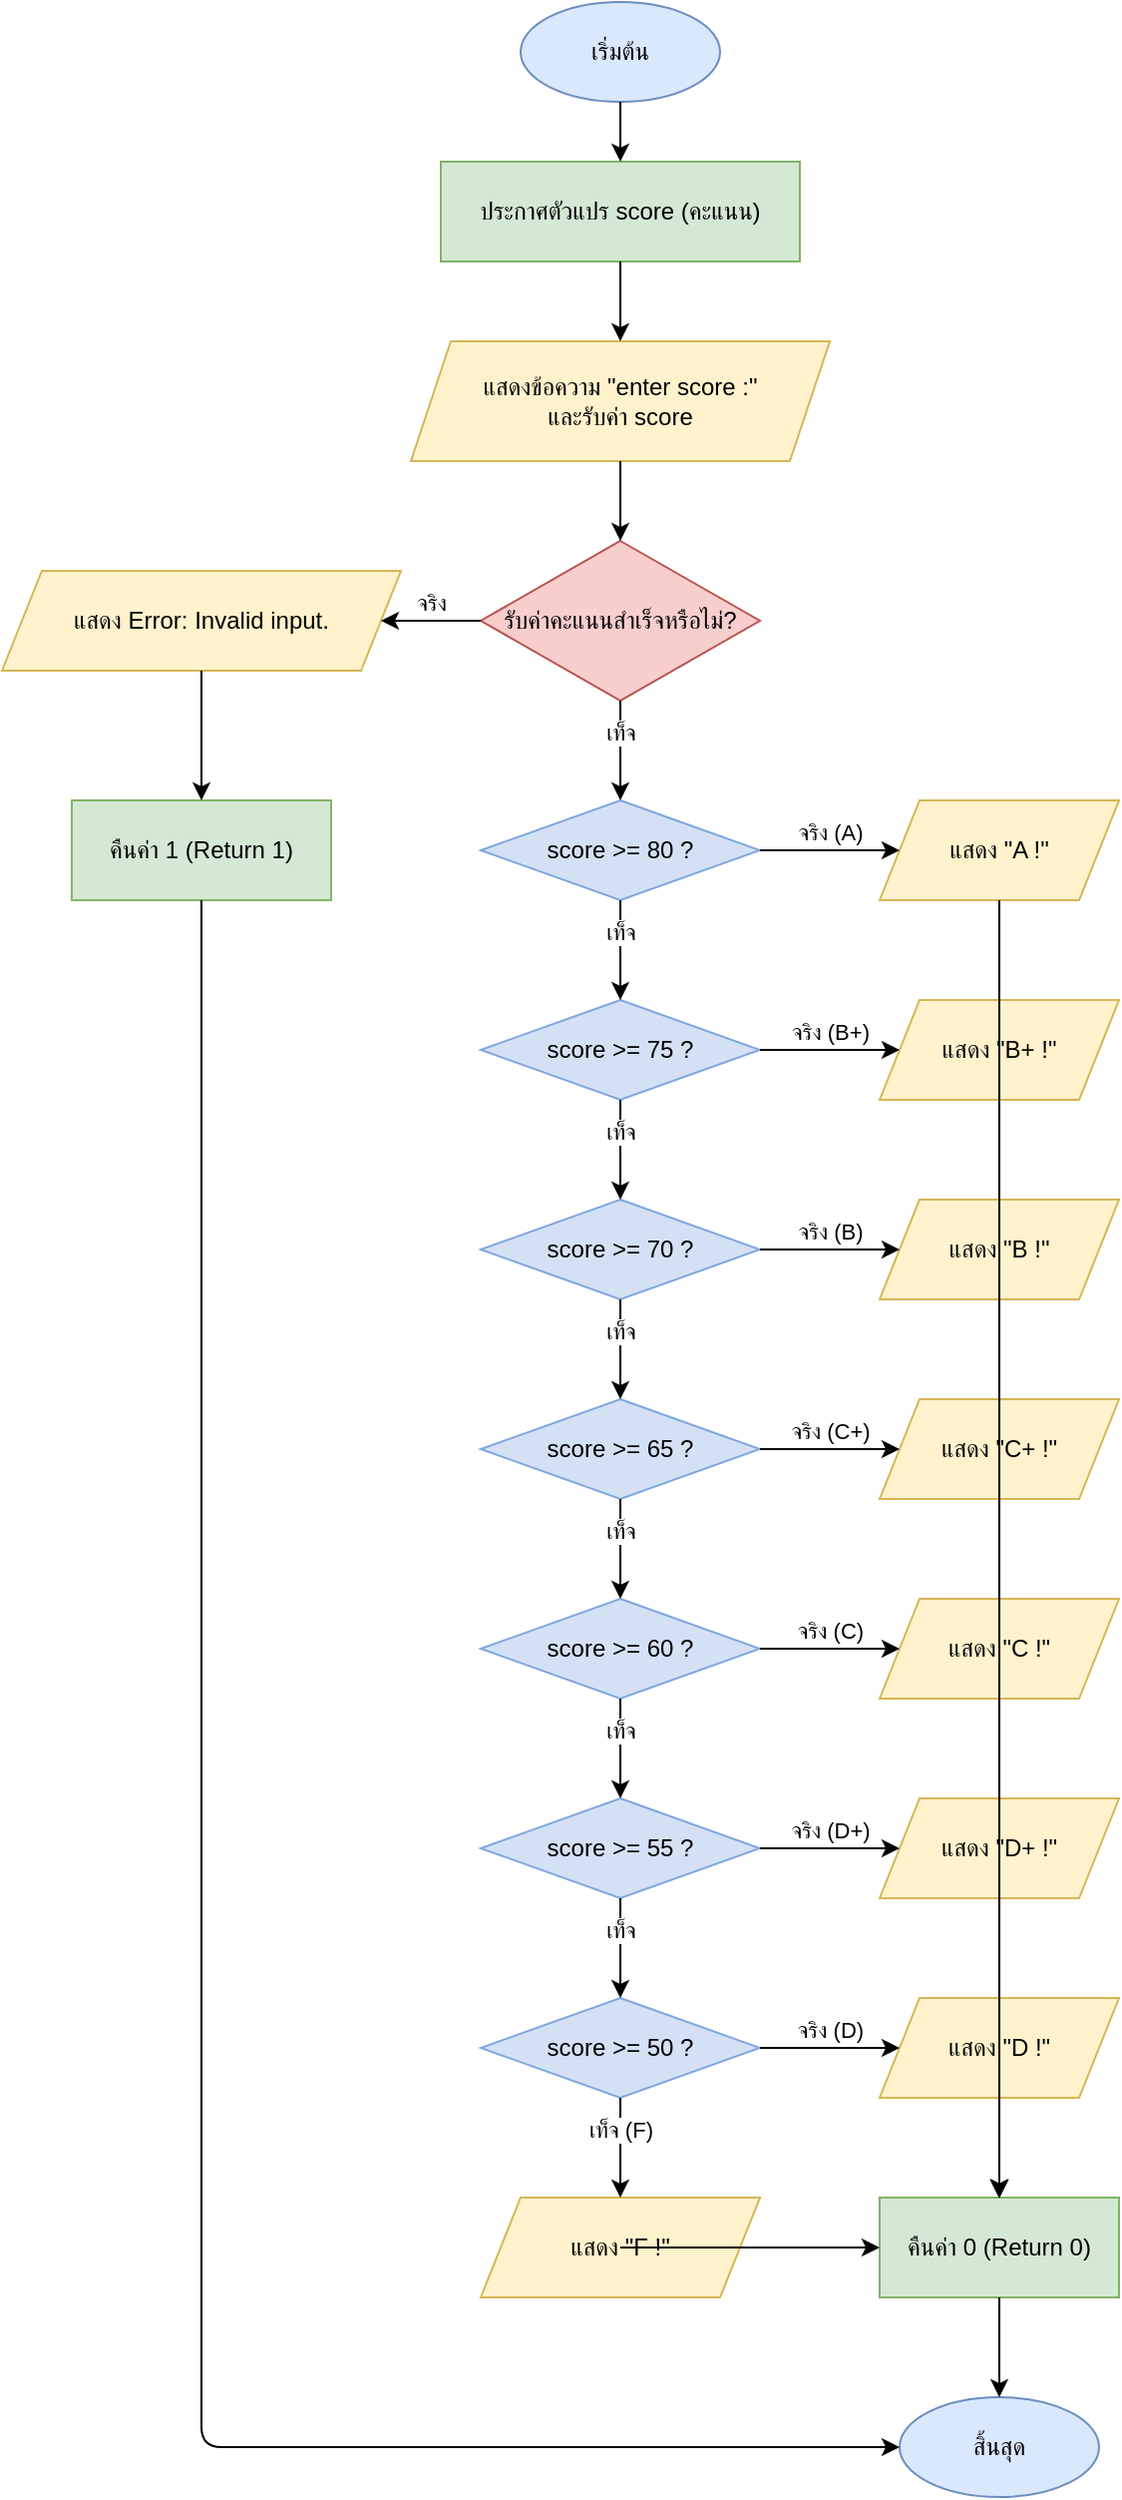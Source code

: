 <mxGraphModel dx="1215" dy="850" grid="1" gridSize="10" guides="1" tooltips="1" connect="1" arrows="1" fold="1" page="1" pageScale="1" pageWidth="850" pageHeight="1100" math="0" shadow="0">
  <root>
    <mxCell id="0" />
    <mxCell id="1" parent="0" />
    <mxCell id="2" value="เริ่มต้น" style="ellipse;whiteSpace=wrap;html=1;fillColor=#dae8fc;strokeColor=#6c8ebf;" vertex="1" parent="1">
      <mxGeometry x="360" y="20" width="100" height="50" as="geometry" />
    </mxCell>
    <mxCell id="3" value="ประกาศตัวแปร score (คะแนน)" style="rounded=0;whiteSpace=wrap;html=1;fillColor=#d5e8d4;strokeColor=#82b366;" vertex="1" parent="1">
      <mxGeometry x="320" y="100" width="180" height="50" as="geometry" />
    </mxCell>
    <mxCell id="4" value="แสดงข้อความ &quot;enter score :&quot;&lt;br&gt;และรับค่า score" style="shape=parallelogram;perimeter=parallelogramPerimeter;whiteSpace=wrap;html=1;fixedSize=1;fillColor=#fff2cc;strokeColor=#d6b656;" vertex="1" parent="1">
      <mxGeometry x="305" y="190" width="210" height="60" as="geometry" />
    </mxCell>
    <mxCell id="5" value="รับค่าคะแนนสำเร็จหรือไม่?" style="rhombus;whiteSpace=wrap;html=1;fillColor=#f8cecc;strokeColor=#b85450;" vertex="1" parent="1">
      <mxGeometry x="340" y="290" width="140" height="80" as="geometry" />
    </mxCell>
    <mxCell id="6" value="แสดง Error: Invalid input." style="shape=parallelogram;perimeter=parallelogramPerimeter;whiteSpace=wrap;html=1;fixedSize=1;fillColor=#fff2cc;strokeColor=#d6b656;" vertex="1" parent="1">
      <mxGeometry x="100" y="305" width="200" height="50" as="geometry" />
    </mxCell>
    <mxCell id="7" value="คืนค่า 1 (Return 1)" style="rounded=0;whiteSpace=wrap;html=1;fillColor=#d5e8d4;strokeColor=#82b366;" vertex="1" parent="1">
      <mxGeometry x="135" y="420" width="130" height="50" as="geometry" />
    </mxCell>
    <mxCell id="8" value="score &gt;= 80 ?" style="rhombus;whiteSpace=wrap;html=1;fillColor=#d4e1f5;strokeColor=#7ea6e0;" vertex="1" parent="1">
      <mxGeometry x="340" y="420" width="140" height="50" as="geometry" />
    </mxCell>
    <mxCell id="9" value="แสดง &quot;A !&quot;" style="shape=parallelogram;perimeter=parallelogramPerimeter;whiteSpace=wrap;html=1;fixedSize=1;fillColor=#fff2cc;strokeColor=#d6b656;" vertex="1" parent="1">
      <mxGeometry x="540" y="420" width="120" height="50" as="geometry" />
    </mxCell>
    <mxCell id="10" value="score &gt;= 75 ?" style="rhombus;whiteSpace=wrap;html=1;fillColor=#d4e1f5;strokeColor=#7ea6e0;" vertex="1" parent="1">
      <mxGeometry x="340" y="520" width="140" height="50" as="geometry" />
    </mxCell>
    <mxCell id="11" value="แสดง &quot;B+ !&quot;" style="shape=parallelogram;perimeter=parallelogramPerimeter;whiteSpace=wrap;html=1;fixedSize=1;fillColor=#fff2cc;strokeColor=#d6b656;" vertex="1" parent="1">
      <mxGeometry x="540" y="520" width="120" height="50" as="geometry" />
    </mxCell>
    <mxCell id="12" value="score &gt;= 70 ?" style="rhombus;whiteSpace=wrap;html=1;fillColor=#d4e1f5;strokeColor=#7ea6e0;" vertex="1" parent="1">
      <mxGeometry x="340" y="620" width="140" height="50" as="geometry" />
    </mxCell>
    <mxCell id="13" value="แสดง &quot;B !&quot;" style="shape=parallelogram;perimeter=parallelogramPerimeter;whiteSpace=wrap;html=1;fixedSize=1;fillColor=#fff2cc;strokeColor=#d6b656;" vertex="1" parent="1">
      <mxGeometry x="540" y="620" width="120" height="50" as="geometry" />
    </mxCell>
    <mxCell id="14" value="score &gt;= 65 ?" style="rhombus;whiteSpace=wrap;html=1;fillColor=#d4e1f5;strokeColor=#7ea6e0;" vertex="1" parent="1">
      <mxGeometry x="340" y="720" width="140" height="50" as="geometry" />
    </mxCell>
    <mxCell id="15" value="แสดง &quot;C+ !&quot;" style="shape=parallelogram;perimeter=parallelogramPerimeter;whiteSpace=wrap;html=1;fixedSize=1;fillColor=#fff2cc;strokeColor=#d6b656;" vertex="1" parent="1">
      <mxGeometry x="540" y="720" width="120" height="50" as="geometry" />
    </mxCell>
    <mxCell id="16" value="score &gt;= 60 ?" style="rhombus;whiteSpace=wrap;html=1;fillColor=#d4e1f5;strokeColor=#7ea6e0;" vertex="1" parent="1">
      <mxGeometry x="340" y="820" width="140" height="50" as="geometry" />
    </mxCell>
    <mxCell id="17" value="แสดง &quot;C !&quot;" style="shape=parallelogram;perimeter=parallelogramPerimeter;whiteSpace=wrap;html=1;fixedSize=1;fillColor=#fff2cc;strokeColor=#d6b656;" vertex="1" parent="1">
      <mxGeometry x="540" y="820" width="120" height="50" as="geometry" />
    </mxCell>
    <mxCell id="18" value="score &gt;= 55 ?" style="rhombus;whiteSpace=wrap;html=1;fillColor=#d4e1f5;strokeColor=#7ea6e0;" vertex="1" parent="1">
      <mxGeometry x="340" y="920" width="140" height="50" as="geometry" />
    </mxCell>
    <mxCell id="19" value="แสดง &quot;D+ !&quot;" style="shape=parallelogram;perimeter=parallelogramPerimeter;whiteSpace=wrap;html=1;fixedSize=1;fillColor=#fff2cc;strokeColor=#d6b656;" vertex="1" parent="1">
      <mxGeometry x="540" y="920" width="120" height="50" as="geometry" />
    </mxCell>
    <mxCell id="20" value="score &gt;= 50 ?" style="rhombus;whiteSpace=wrap;html=1;fillColor=#d4e1f5;strokeColor=#7ea6e0;" vertex="1" parent="1">
      <mxGeometry x="340" y="1020" width="140" height="50" as="geometry" />
    </mxCell>
    <mxCell id="21" value="แสดง &quot;D !&quot;" style="shape=parallelogram;perimeter=parallelogramPerimeter;whiteSpace=wrap;html=1;fixedSize=1;fillColor=#fff2cc;strokeColor=#d6b656;" vertex="1" parent="1">
      <mxGeometry x="540" y="1020" width="120" height="50" as="geometry" />
    </mxCell>
    <mxCell id="22" value="แสดง &quot;F !&quot;" style="shape=parallelogram;perimeter=parallelogramPerimeter;whiteSpace=wrap;html=1;fixedSize=1;fillColor=#fff2cc;strokeColor=#d6b656;" vertex="1" parent="1">
      <mxGeometry x="340" y="1120" width="140" height="50" as="geometry" />
    </mxCell>
    <mxCell id="23" value="คืนค่า 0 (Return 0)" style="rounded=0;whiteSpace=wrap;html=1;fillColor=#d5e8d4;strokeColor=#82b366;" vertex="1" parent="1">
      <mxGeometry x="540" y="1120" width="120" height="50" as="geometry" />
    </mxCell>
    <mxCell id="24" value="สิ้นสุด" style="ellipse;whiteSpace=wrap;html=1;fillColor=#dae8fc;strokeColor=#6c8ebf;" vertex="1" parent="1">
      <mxGeometry x="550" y="1220" width="100" height="50" as="geometry" />
    </mxCell>
    <mxCell id="25" value="" style="endArrow=classic;html=1;" edge="1" parent="1" source="2" target="3">
      <mxGeometry width="50" height="50" relative="1" as="geometry">
        <mxPoint x="410" y="70" as="sourcePoint" />
        <mxPoint x="410" y="100" as="targetPoint" />
      </mxGeometry>
    </mxCell>
    <mxCell id="26" value="" style="endArrow=classic;html=1;" edge="1" parent="1" source="3" target="4">
      <mxGeometry width="50" height="50" relative="1" as="geometry">
        <mxPoint x="410" y="150" as="sourcePoint" />
        <mxPoint x="410" y="190" as="targetPoint" />
      </mxGeometry>
    </mxCell>
    <mxCell id="27" value="" style="endArrow=classic;html=1;" edge="1" parent="1" source="4" target="5">
      <mxGeometry width="50" height="50" relative="1" as="geometry">
        <mxPoint x="410" y="250" as="sourcePoint" />
        <mxPoint x="410" y="290" as="targetPoint" />
      </mxGeometry>
    </mxCell>
    <mxCell id="28" value="จริง" style="edgeStyle=orthogonalEdgeStyle;html=1;align=center;verticalAlign=bottom;endArrow=classic;" edge="1" parent="1" source="5" target="6">
      <mxGeometry relative="1" as="geometry">
        <mxPoint x="340" y="330" as="sourcePoint" />
        <Array as="points">
          <mxPoint x="200" y="330" />
        </Array>
      </mxGeometry>
    </mxCell>
    <mxCell id="29" value="" style="endArrow=classic;html=1;" edge="1" parent="1" source="6" target="7">
      <mxGeometry width="50" height="50" relative="1" as="geometry">
        <mxPoint x="200" y="355" as="sourcePoint" />
        <mxPoint x="200" y="420" as="targetPoint" />
      </mxGeometry>
    </mxCell>
    <mxCell id="30" value="" style="endArrow=classic;html=1;entryDx=0;entryDy=0;entryPerimeter=0;" edge="1" parent="1" source="7" target="24">
      <mxGeometry width="50" height="50" relative="1" as="geometry">
        <mxPoint x="200" y="470" as="sourcePoint" />
        <Array as="points">
          <mxPoint x="200" y="1245" />
          <mxPoint x="550" y="1245" />
        </Array>
      </mxGeometry>
    </mxCell>
    <mxCell id="31" value="เท็จ" style="endArrow=classic;html=1;align=center;verticalAlign=bottom;entryDx=0;entryDy=0;entryPerimeter=0;" edge="1" parent="1" source="5" target="8">
      <mxGeometry relative="1" as="geometry">
        <mxPoint x="410" y="370" as="sourcePoint" />
        <mxPoint x="410" y="420" as="targetPoint" />
      </mxGeometry>
    </mxCell>
    <mxCell id="32" value="จริง (A)" style="edgeStyle=orthogonalEdgeStyle;html=1;align=center;verticalAlign=bottom;endArrow=classic;" edge="1" parent="1" source="8" target="9">
      <mxGeometry relative="1" as="geometry">
        <mxPoint x="480" y="445" as="sourcePoint" />
        <Array as="points">
          <mxPoint x="510" y="445" />
        </Array>
      </mxGeometry>
    </mxCell>
    <mxCell id="33" value="เท็จ" style="endArrow=classic;html=1;align=center;verticalAlign=bottom;" edge="1" parent="1" source="8" target="10">
      <mxGeometry relative="1" as="geometry">
        <mxPoint x="410" y="470" as="sourcePoint" />
        <mxPoint x="410" y="520" as="targetPoint" />
      </mxGeometry>
    </mxCell>
    <mxCell id="34" value="จริง (B+)" style="edgeStyle=orthogonalEdgeStyle;html=1;align=center;verticalAlign=bottom;endArrow=classic;" edge="1" parent="1" source="10" target="11">
      <mxGeometry relative="1" as="geometry">
        <mxPoint x="480" y="545" as="sourcePoint" />
        <Array as="points">
          <mxPoint x="510" y="545" />
        </Array>
      </mxGeometry>
    </mxCell>
    <mxCell id="35" value="เท็จ" style="endArrow=classic;html=1;align=center;verticalAlign=bottom;" edge="1" parent="1" source="10" target="12">
      <mxGeometry relative="1" as="geometry">
        <mxPoint x="410" y="570" as="sourcePoint" />
        <mxPoint x="410" y="620" as="targetPoint" />
      </mxGeometry>
    </mxCell>
    <mxCell id="36" value="จริง (B)" style="edgeStyle=orthogonalEdgeStyle;html=1;align=center;verticalAlign=bottom;endArrow=classic;" edge="1" parent="1" source="12" target="13">
      <mxGeometry relative="1" as="geometry">
        <mxPoint x="480" y="645" as="sourcePoint" />
        <Array as="points">
          <mxPoint x="510" y="645" />
        </Array>
      </mxGeometry>
    </mxCell>
    <mxCell id="37" value="เท็จ" style="endArrow=classic;html=1;align=center;verticalAlign=bottom;" edge="1" parent="1" source="12" target="14">
      <mxGeometry relative="1" as="geometry">
        <mxPoint x="410" y="670" as="sourcePoint" />
        <mxPoint x="410" y="720" as="targetPoint" />
      </mxGeometry>
    </mxCell>
    <mxCell id="38" value="จริง (C+)" style="edgeStyle=orthogonalEdgeStyle;html=1;align=center;verticalAlign=bottom;endArrow=classic;" edge="1" parent="1" source="14" target="15">
      <mxGeometry relative="1" as="geometry">
        <mxPoint x="480" y="745" as="sourcePoint" />
        <Array as="points">
          <mxPoint x="510" y="745" />
        </Array>
      </mxGeometry>
    </mxCell>
    <mxCell id="39" value="เท็จ" style="endArrow=classic;html=1;align=center;verticalAlign=bottom;" edge="1" parent="1" source="14" target="16">
      <mxGeometry relative="1" as="geometry">
        <mxPoint x="410" y="770" as="sourcePoint" />
        <mxPoint x="410" y="820" as="targetPoint" />
      </mxGeometry>
    </mxCell>
    <mxCell id="40" value="จริง (C)" style="edgeStyle=orthogonalEdgeStyle;html=1;align=center;verticalAlign=bottom;endArrow=classic;" edge="1" parent="1" source="16" target="17">
      <mxGeometry relative="1" as="geometry">
        <mxPoint x="480" y="845" as="sourcePoint" />
        <Array as="points">
          <mxPoint x="510" y="845" />
        </Array>
      </mxGeometry>
    </mxCell>
    <mxCell id="41" value="เท็จ" style="endArrow=classic;html=1;align=center;verticalAlign=bottom;" edge="1" parent="1" source="16" target="18">
      <mxGeometry relative="1" as="geometry">
        <mxPoint x="410" y="870" as="sourcePoint" />
        <mxPoint x="410" y="920" as="targetPoint" />
      </mxGeometry>
    </mxCell>
    <mxCell id="42" value="จริง (D+)" style="edgeStyle=orthogonalEdgeStyle;html=1;align=center;verticalAlign=bottom;endArrow=classic;" edge="1" parent="1" source="18" target="19">
      <mxGeometry relative="1" as="geometry">
        <mxPoint x="480" y="945" as="sourcePoint" />
        <Array as="points">
          <mxPoint x="510" y="945" />
        </Array>
      </mxGeometry>
    </mxCell>
    <mxCell id="43" value="เท็จ" style="endArrow=classic;html=1;align=center;verticalAlign=bottom;" edge="1" parent="1" source="18" target="20">
      <mxGeometry relative="1" as="geometry">
        <mxPoint x="410" y="970" as="sourcePoint" />
        <mxPoint x="410" y="1020" as="targetPoint" />
      </mxGeometry>
    </mxCell>
    <mxCell id="44" value="จริง (D)" style="edgeStyle=orthogonalEdgeStyle;html=1;align=center;verticalAlign=bottom;endArrow=classic;" edge="1" parent="1" source="20" target="21">
      <mxGeometry relative="1" as="geometry">
        <mxPoint x="480" y="1045" as="sourcePoint" />
        <Array as="points">
          <mxPoint x="510" y="1045" />
        </Array>
      </mxGeometry>
    </mxCell>
    <mxCell id="45" value="เท็จ (F)" style="endArrow=classic;html=1;align=center;verticalAlign=bottom;entryDx=0;entryDy=0;entryPerimeter=0;" edge="1" parent="1" source="20" target="22">
      <mxGeometry relative="1" as="geometry">
        <mxPoint x="410" y="1070" as="sourcePoint" />
        <mxPoint x="410" y="1120" as="targetPoint" />
      </mxGeometry>
    </mxCell>
    <mxCell id="46" value="" style="endArrow=classic;html=1;exitDx=0;exitDy=0;exitPerimeter=0;entryDx=0;entryDy=0;entryPerimeter=0;" edge="1" parent="1" source="9" target="23">
      <mxGeometry width="50" height="50" relative="1" as="geometry">
        <mxPoint x="600" y="470" as="sourcePoint" />
        <Array as="points">
          <mxPoint x="600" y="1100" />
        </Array>
      </mxGeometry>
    </mxCell>
    <mxCell id="47" value="" style="endArrow=classic;html=1;exitDx=0;exitDy=0;exitPerimeter=0;entryDx=0;entryDy=0;entryPerimeter=0;" edge="1" parent="1" source="11" target="23">
      <mxGeometry width="50" height="50" relative="1" as="geometry">
        <mxPoint x="600" y="570" as="sourcePoint" />
        <Array as="points">
          <mxPoint x="600" y="1100" />
        </Array>
      </mxGeometry>
    </mxCell>
    <mxCell id="48" value="" style="endArrow=classic;html=1;exitDx=0;exitDy=0;exitPerimeter=0;entryDx=0;entryDy=0;entryPerimeter=0;" edge="1" parent="1" source="13" target="23">
      <mxGeometry width="50" height="50" relative="1" as="geometry">
        <mxPoint x="600" y="670" as="sourcePoint" />
        <Array as="points">
          <mxPoint x="600" y="1100" />
        </Array>
      </mxGeometry>
    </mxCell>
    <mxCell id="49" value="" style="endArrow=classic;html=1;exitDx=0;exitDy=0;exitPerimeter=0;entryDx=0;entryDy=0;entryPerimeter=0;" edge="1" parent="1" source="15" target="23">
      <mxGeometry width="50" height="50" relative="1" as="geometry">
        <mxPoint x="600" y="770" as="sourcePoint" />
        <Array as="points">
          <mxPoint x="600" y="1100" />
        </Array>
      </mxGeometry>
    </mxCell>
    <mxCell id="50" value="" style="endArrow=classic;html=1;exitDx=0;exitDy=0;exitPerimeter=0;entryDx=0;entryDy=0;entryPerimeter=0;" edge="1" parent="1" source="17" target="23">
      <mxGeometry width="50" height="50" relative="1" as="geometry">
        <mxPoint x="600" y="870" as="sourcePoint" />
        <Array as="points">
          <mxPoint x="600" y="1100" />
        </Array>
      </mxGeometry>
    </mxCell>
    <mxCell id="51" value="" style="endArrow=classic;html=1;exitDx=0;exitDy=0;exitPerimeter=0;entryDx=0;entryDy=0;entryPerimeter=0;" edge="1" parent="1" source="19" target="23">
      <mxGeometry width="50" height="50" relative="1" as="geometry">
        <mxPoint x="600" y="970" as="sourcePoint" />
        <Array as="points">
          <mxPoint x="600" y="1100" />
        </Array>
      </mxGeometry>
    </mxCell>
    <mxCell id="52" value="" style="endArrow=classic;html=1;exitDx=0;exitDy=0;exitPerimeter=0;entryDx=0;entryDy=0;entryPerimeter=0;" edge="1" parent="1" source="21" target="23">
      <mxGeometry width="50" height="50" relative="1" as="geometry">
        <mxPoint x="600" y="1070" as="sourcePoint" />
        <Array as="points">
          <mxPoint x="600" y="1100" />
        </Array>
      </mxGeometry>
    </mxCell>
    <mxCell id="53" value="" style="endArrow=classic;html=1;exitDx=0;exitDy=0;exitPerimeter=0;entryDx=0;entryDy=0;entryPerimeter=0;" edge="1" parent="1" source="22" target="23">
      <mxGeometry width="50" height="50" relative="1" as="geometry">
        <mxPoint x="410" y="1170" as="sourcePoint" />
        <Array as="points">
          <mxPoint x="410" y="1145" />
          <mxPoint x="540" y="1145" />
        </Array>
      </mxGeometry>
    </mxCell>
    <mxCell id="54" value="" style="endArrow=classic;html=1;" edge="1" parent="1" source="23" target="24">
      <mxGeometry width="50" height="50" relative="1" as="geometry">
        <mxPoint x="600" y="1170" as="sourcePoint" />
        <mxPoint x="600" y="1220" as="targetPoint" />
      </mxGeometry>
    </mxCell>
  </root>
</mxGraphModel>
